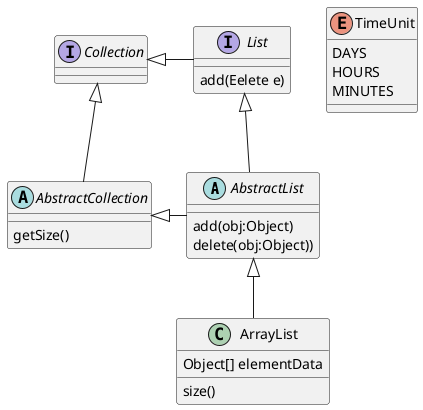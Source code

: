 @startuml
'https://plantuml.com/class-diagram

abstract class AbstractList{
  add(obj:Object)
  delete(obj:Object))
}
abstract AbstractCollection{
 getSize()
}
interface List{
  add(Eelete e)
}
interface Collection

List <|-- AbstractList
Collection <|-- AbstractCollection

Collection <|- List
AbstractCollection <|- AbstractList
AbstractList <|-- ArrayList


class ArrayList {
Object[] elementData
size()
}

enum TimeUnit {
DAYS
HOURS
MINUTES
}

@enduml